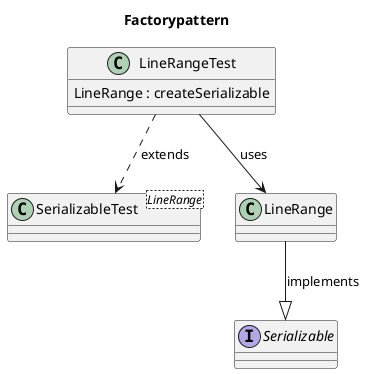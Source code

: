 @startuml

title Factorypattern

class SerializableTest<LineRange>
interface Serializable{}
class LineRange{}
class LineRangeTest{
    LineRange : createSerializable
}

LineRange --|> Serializable : implements
LineRangeTest ..> SerializableTest : extends
LineRangeTest --> LineRange : uses

@enduml